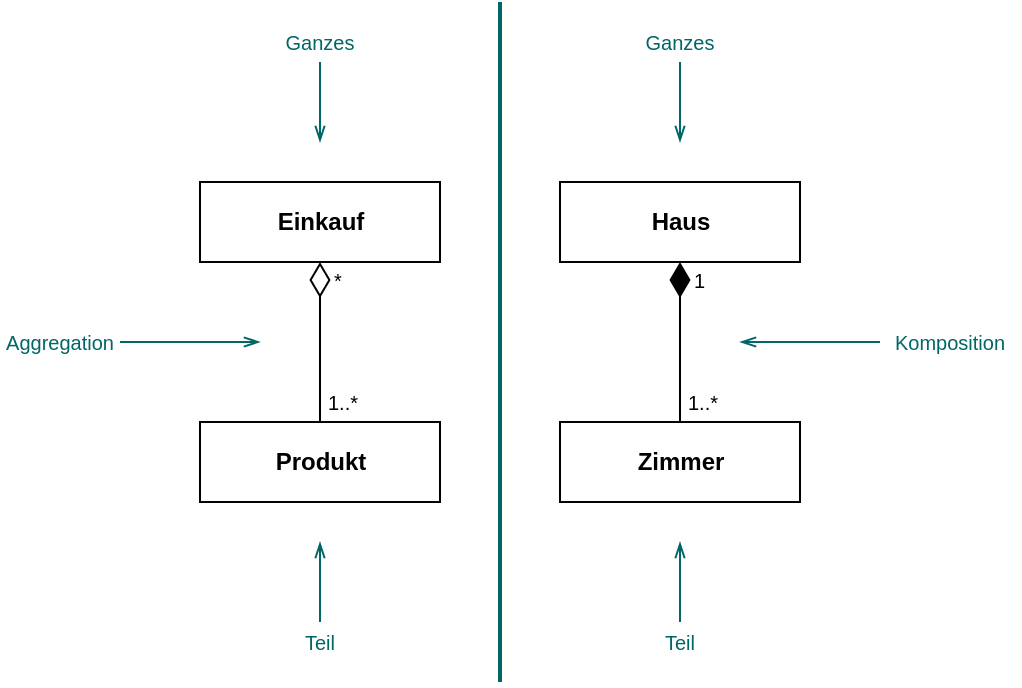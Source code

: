 <mxfile version="22.1.1" type="device">
  <diagram name="Seite-1" id="kbsBOocuIGUak-FJUWRZ">
    <mxGraphModel dx="1242" dy="659" grid="1" gridSize="10" guides="1" tooltips="1" connect="1" arrows="1" fold="1" page="1" pageScale="1" pageWidth="827" pageHeight="1169" math="0" shadow="0">
      <root>
        <mxCell id="0" />
        <mxCell id="1" parent="0" />
        <mxCell id="OVJkCmspaLLBVEvKmcIJ-1" value="&lt;b&gt;Einkauf&lt;/b&gt;" style="html=1;fontStyle=0" vertex="1" parent="1">
          <mxGeometry x="170" y="120" width="120" height="40" as="geometry" />
        </mxCell>
        <mxCell id="OVJkCmspaLLBVEvKmcIJ-2" value="&lt;b&gt;Produkt&lt;/b&gt;" style="html=1;fontStyle=0" vertex="1" parent="1">
          <mxGeometry x="170" y="240" width="120" height="40" as="geometry" />
        </mxCell>
        <mxCell id="OVJkCmspaLLBVEvKmcIJ-3" value="" style="endArrow=diamondThin;html=1;endFill=0;verticalAlign=bottom;exitX=0.5;exitY=0;exitDx=0;exitDy=0;endSize=15;" edge="1" parent="1" source="OVJkCmspaLLBVEvKmcIJ-2">
          <mxGeometry relative="1" as="geometry">
            <mxPoint x="340" y="140" as="sourcePoint" />
            <mxPoint x="230" y="160" as="targetPoint" />
          </mxGeometry>
        </mxCell>
        <mxCell id="OVJkCmspaLLBVEvKmcIJ-4" value="&lt;sub&gt;&lt;font style=&quot;font-size: 9px;&quot;&gt;&lt;font style=&quot;font-size: 10px;&quot;&gt;1..&lt;/font&gt;&lt;/font&gt;&lt;font style=&quot;font-size: 9px;&quot;&gt;&lt;font style=&quot;font-size: 10px;&quot;&gt;*&lt;/font&gt;&lt;/font&gt;&lt;/sub&gt;" style="resizable=0;html=1;align=left;verticalAlign=bottom;labelBackgroundColor=none;fontSize=10;spacingTop=0;spacingLeft=4;spacing=0;spacingBottom=4;" connectable="0" vertex="1" parent="OVJkCmspaLLBVEvKmcIJ-3">
          <mxGeometry x="-1" relative="1" as="geometry" />
        </mxCell>
        <mxCell id="OVJkCmspaLLBVEvKmcIJ-5" value="&lt;sub&gt;&lt;font style=&quot;font-size: 9px;&quot;&gt;&lt;font style=&quot;font-size: 10px;&quot;&gt;*&lt;/font&gt;&lt;/font&gt;&lt;/sub&gt;" style="resizable=0;html=1;align=left;verticalAlign=top;labelBackgroundColor=none;fontSize=10;spacingLeft=7;spacing=0;spacingBottom=0;spacingRight=0;spacingTop=-4;" connectable="0" vertex="1" parent="OVJkCmspaLLBVEvKmcIJ-3">
          <mxGeometry x="1" relative="1" as="geometry" />
        </mxCell>
        <mxCell id="OVJkCmspaLLBVEvKmcIJ-6" style="edgeStyle=orthogonalEdgeStyle;rounded=0;orthogonalLoop=1;jettySize=auto;html=1;fontSize=10;endArrow=openThin;endFill=0;endSize=6;strokeWidth=1;strokeColor=#006666;" edge="1" parent="1" source="OVJkCmspaLLBVEvKmcIJ-7">
          <mxGeometry relative="1" as="geometry">
            <mxPoint x="230" y="100" as="targetPoint" />
          </mxGeometry>
        </mxCell>
        <mxCell id="OVJkCmspaLLBVEvKmcIJ-7" value="Ganzes" style="text;html=1;strokeColor=none;fillColor=none;align=center;verticalAlign=middle;whiteSpace=wrap;rounded=0;fontSize=10;fontColor=#006666;" vertex="1" parent="1">
          <mxGeometry x="200" y="40" width="60" height="20" as="geometry" />
        </mxCell>
        <mxCell id="OVJkCmspaLLBVEvKmcIJ-8" style="edgeStyle=orthogonalEdgeStyle;rounded=0;orthogonalLoop=1;jettySize=auto;html=1;strokeWidth=1;fontSize=10;endArrow=openThin;endFill=0;endSize=6;strokeColor=#006666;" edge="1" parent="1" source="OVJkCmspaLLBVEvKmcIJ-9">
          <mxGeometry relative="1" as="geometry">
            <mxPoint x="200" y="200" as="targetPoint" />
          </mxGeometry>
        </mxCell>
        <mxCell id="OVJkCmspaLLBVEvKmcIJ-9" value="Aggregation" style="text;html=1;strokeColor=none;fillColor=none;align=center;verticalAlign=middle;whiteSpace=wrap;rounded=0;fontSize=10;fontColor=#006666;" vertex="1" parent="1">
          <mxGeometry x="70" y="190" width="60" height="20" as="geometry" />
        </mxCell>
        <mxCell id="OVJkCmspaLLBVEvKmcIJ-10" style="edgeStyle=orthogonalEdgeStyle;rounded=0;orthogonalLoop=1;jettySize=auto;html=1;strokeWidth=1;fontSize=10;endArrow=openThin;endFill=0;endSize=6;strokeColor=#006666;" edge="1" parent="1" source="OVJkCmspaLLBVEvKmcIJ-11">
          <mxGeometry relative="1" as="geometry">
            <mxPoint x="230" y="300" as="targetPoint" />
          </mxGeometry>
        </mxCell>
        <mxCell id="OVJkCmspaLLBVEvKmcIJ-11" value="Teil" style="text;html=1;strokeColor=none;fillColor=none;align=center;verticalAlign=middle;whiteSpace=wrap;rounded=0;fontSize=10;fontColor=#006666;" vertex="1" parent="1">
          <mxGeometry x="200" y="340" width="60" height="20" as="geometry" />
        </mxCell>
        <mxCell id="OVJkCmspaLLBVEvKmcIJ-12" value="&lt;b&gt;Haus&lt;/b&gt;" style="html=1;fontStyle=0" vertex="1" parent="1">
          <mxGeometry x="350" y="120" width="120" height="40" as="geometry" />
        </mxCell>
        <mxCell id="OVJkCmspaLLBVEvKmcIJ-13" value="&lt;b&gt;Zimmer&lt;/b&gt;" style="html=1;fontStyle=0" vertex="1" parent="1">
          <mxGeometry x="350" y="240" width="120" height="40" as="geometry" />
        </mxCell>
        <mxCell id="OVJkCmspaLLBVEvKmcIJ-14" value="" style="endArrow=diamondThin;html=1;endFill=1;verticalAlign=bottom;exitX=0.5;exitY=0;exitDx=0;exitDy=0;endSize=15;" edge="1" parent="1" source="OVJkCmspaLLBVEvKmcIJ-13">
          <mxGeometry relative="1" as="geometry">
            <mxPoint x="520" y="140" as="sourcePoint" />
            <mxPoint x="410" y="160" as="targetPoint" />
          </mxGeometry>
        </mxCell>
        <mxCell id="OVJkCmspaLLBVEvKmcIJ-15" value="&lt;sub&gt;&lt;font style=&quot;font-size: 9px;&quot;&gt;&lt;font style=&quot;font-size: 10px;&quot;&gt;1..&lt;/font&gt;&lt;/font&gt;&lt;font style=&quot;font-size: 9px;&quot;&gt;&lt;font style=&quot;font-size: 10px;&quot;&gt;*&lt;/font&gt;&lt;/font&gt;&lt;/sub&gt;" style="resizable=0;html=1;align=left;verticalAlign=bottom;labelBackgroundColor=none;fontSize=10;spacingTop=0;spacingLeft=4;spacing=0;spacingBottom=4;" connectable="0" vertex="1" parent="OVJkCmspaLLBVEvKmcIJ-14">
          <mxGeometry x="-1" relative="1" as="geometry" />
        </mxCell>
        <mxCell id="OVJkCmspaLLBVEvKmcIJ-16" value="1" style="resizable=0;html=1;align=left;verticalAlign=top;labelBackgroundColor=none;fontSize=10;spacingLeft=7;spacing=0;spacingBottom=0;spacingRight=0;spacingTop=-1;" connectable="0" vertex="1" parent="OVJkCmspaLLBVEvKmcIJ-14">
          <mxGeometry x="1" relative="1" as="geometry" />
        </mxCell>
        <mxCell id="OVJkCmspaLLBVEvKmcIJ-17" style="edgeStyle=orthogonalEdgeStyle;rounded=0;orthogonalLoop=1;jettySize=auto;html=1;fontSize=10;endArrow=openThin;endFill=0;endSize=6;strokeWidth=1;strokeColor=#006666;" edge="1" parent="1" source="OVJkCmspaLLBVEvKmcIJ-18">
          <mxGeometry relative="1" as="geometry">
            <mxPoint x="410" y="100" as="targetPoint" />
          </mxGeometry>
        </mxCell>
        <mxCell id="OVJkCmspaLLBVEvKmcIJ-18" value="Ganzes" style="text;html=1;strokeColor=none;fillColor=none;align=center;verticalAlign=middle;whiteSpace=wrap;rounded=0;fontSize=10;fontColor=#006666;" vertex="1" parent="1">
          <mxGeometry x="380" y="40" width="60" height="20" as="geometry" />
        </mxCell>
        <mxCell id="OVJkCmspaLLBVEvKmcIJ-19" style="edgeStyle=orthogonalEdgeStyle;rounded=0;orthogonalLoop=1;jettySize=auto;html=1;strokeWidth=1;fontSize=10;endArrow=openThin;endFill=0;endSize=6;strokeColor=#006666;" edge="1" parent="1" source="OVJkCmspaLLBVEvKmcIJ-20">
          <mxGeometry relative="1" as="geometry">
            <mxPoint x="440" y="200" as="targetPoint" />
          </mxGeometry>
        </mxCell>
        <mxCell id="OVJkCmspaLLBVEvKmcIJ-20" value="Komposition" style="text;html=1;strokeColor=none;fillColor=none;align=center;verticalAlign=middle;whiteSpace=wrap;rounded=0;fontSize=10;fontColor=#006666;" vertex="1" parent="1">
          <mxGeometry x="510" y="190" width="70" height="20" as="geometry" />
        </mxCell>
        <mxCell id="OVJkCmspaLLBVEvKmcIJ-21" style="edgeStyle=orthogonalEdgeStyle;rounded=0;orthogonalLoop=1;jettySize=auto;html=1;strokeWidth=1;fontSize=10;endArrow=openThin;endFill=0;endSize=6;strokeColor=#006666;" edge="1" parent="1" source="OVJkCmspaLLBVEvKmcIJ-22">
          <mxGeometry relative="1" as="geometry">
            <mxPoint x="410" y="300" as="targetPoint" />
          </mxGeometry>
        </mxCell>
        <mxCell id="OVJkCmspaLLBVEvKmcIJ-22" value="Teil" style="text;html=1;strokeColor=none;fillColor=none;align=center;verticalAlign=middle;whiteSpace=wrap;rounded=0;fontSize=10;fontColor=#006666;" vertex="1" parent="1">
          <mxGeometry x="380" y="340" width="60" height="20" as="geometry" />
        </mxCell>
        <mxCell id="OVJkCmspaLLBVEvKmcIJ-23" value="" style="endArrow=none;html=1;rounded=0;strokeColor=#006666;strokeWidth=2;" edge="1" parent="1">
          <mxGeometry width="50" height="50" relative="1" as="geometry">
            <mxPoint x="320" y="370" as="sourcePoint" />
            <mxPoint x="320" y="30" as="targetPoint" />
          </mxGeometry>
        </mxCell>
      </root>
    </mxGraphModel>
  </diagram>
</mxfile>
